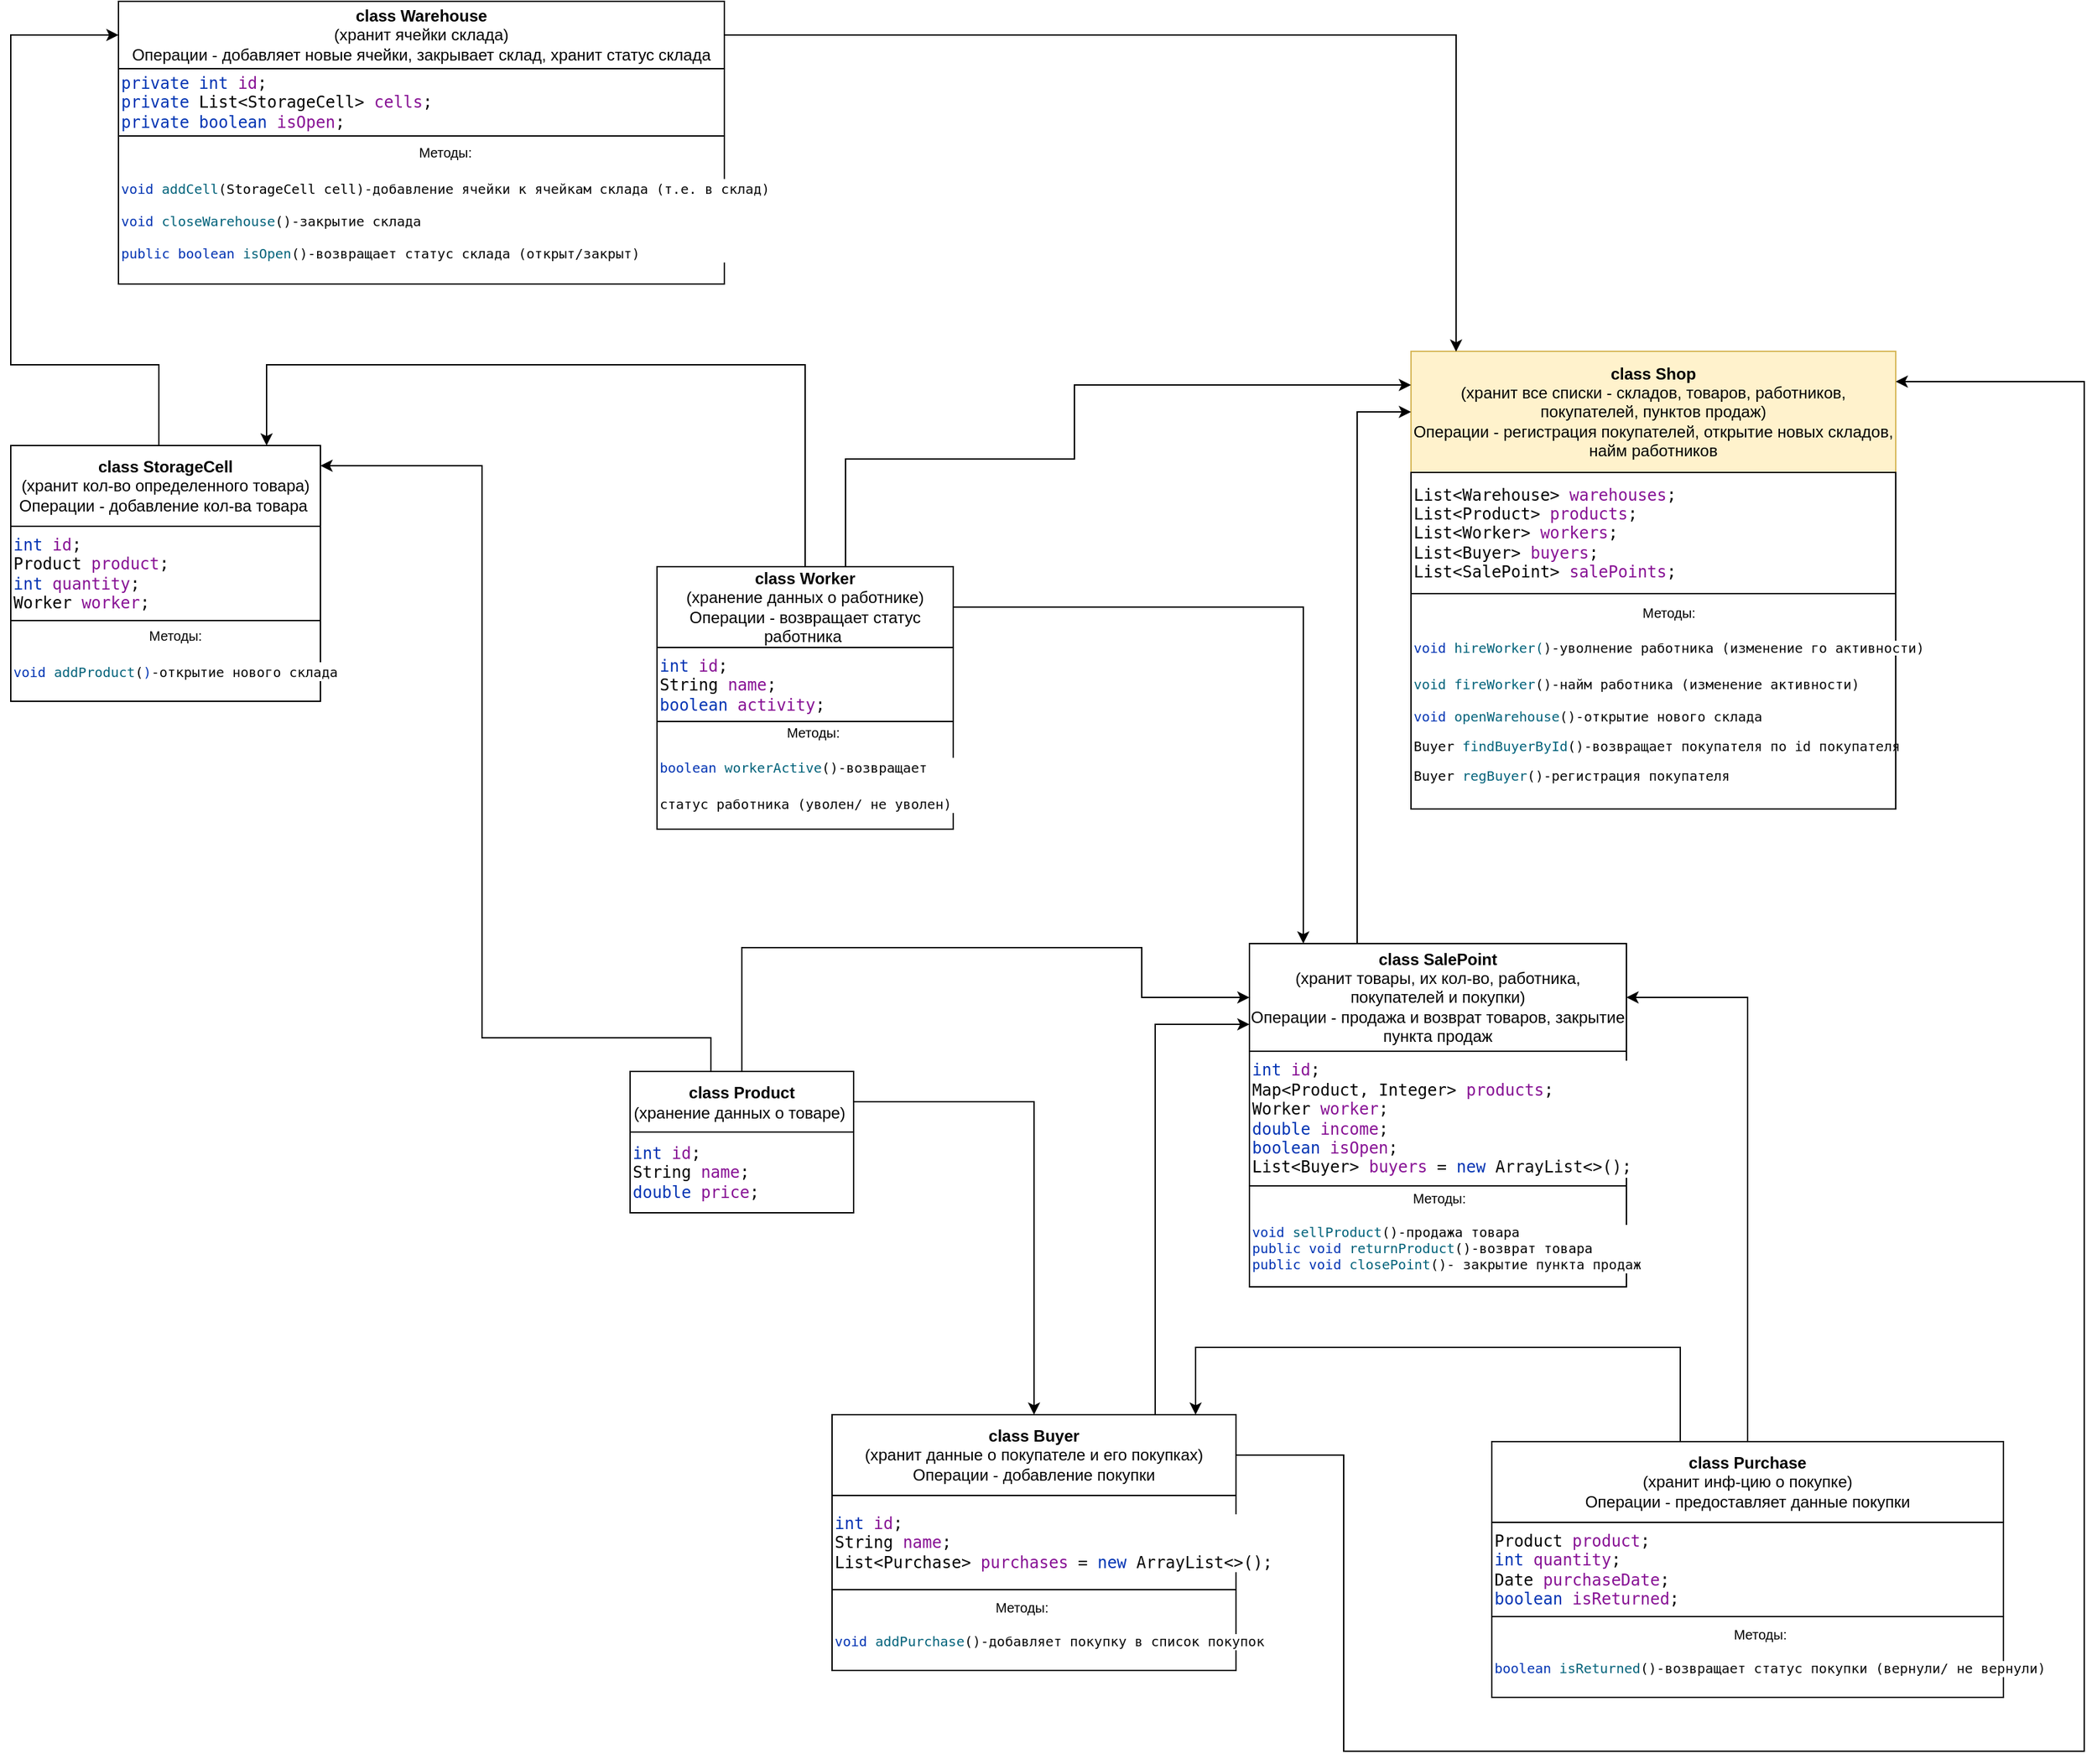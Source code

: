<mxfile version="27.0.2">
  <diagram name="Страница — 1" id="-i15t3Q8PS0gsLEr01g7">
    <mxGraphModel dx="2977" dy="1789" grid="1" gridSize="10" guides="1" tooltips="1" connect="1" arrows="1" fold="1" page="1" pageScale="1" pageWidth="827" pageHeight="1169" math="0" shadow="0">
      <root>
        <mxCell id="0" />
        <mxCell id="1" parent="0" />
        <mxCell id="bdCGcQ_N1s8SZvGKcMqw-1" value="&lt;b&gt;class Shop&lt;/b&gt;&lt;div&gt;(хранит все списки - складов, товаров, работников, покупателей, пунктов продаж)&lt;/div&gt;&lt;div&gt;Операции - регистрация покупателей, открытие новых складов, найм работников&lt;/div&gt;" style="rounded=0;whiteSpace=wrap;html=1;fillColor=#fff2cc;strokeColor=#d6b656;" parent="1" vertex="1">
          <mxGeometry x="1120" y="280" width="360" height="90" as="geometry" />
        </mxCell>
        <mxCell id="bdCGcQ_N1s8SZvGKcMqw-2" value="&lt;div&gt;&lt;pre style=&quot;font-family: &amp;quot;JetBrains Mono&amp;quot;, monospace;&quot;&gt;&lt;span&gt;&lt;font style=&quot;color: rgb(8, 8, 8);&quot;&gt;&lt;span style=&quot;color: rgb(0, 0, 0);&quot;&gt;List&lt;/span&gt;&amp;lt;&lt;span style=&quot;color: rgb(0, 0, 0);&quot;&gt;Warehouse&lt;/span&gt;&amp;gt; &lt;span style=&quot;color: rgb(135, 16, 148);&quot;&gt;warehouses&lt;/span&gt;;&lt;br&gt;&lt;span style=&quot;color: rgb(0, 0, 0);&quot;&gt;List&lt;/span&gt;&amp;lt;&lt;span style=&quot;color: rgb(0, 0, 0);&quot;&gt;Product&lt;/span&gt;&amp;gt; &lt;span style=&quot;color: rgb(135, 16, 148);&quot;&gt;products&lt;/span&gt;;&lt;br&gt;&lt;span style=&quot;color: rgb(0, 0, 0);&quot;&gt;List&lt;/span&gt;&amp;lt;&lt;span style=&quot;color: rgb(0, 0, 0);&quot;&gt;Worker&lt;/span&gt;&amp;gt; &lt;span style=&quot;color: rgb(135, 16, 148);&quot;&gt;workers&lt;/span&gt;;&lt;br&gt;&lt;span style=&quot;color: rgb(0, 0, 0);&quot;&gt;List&lt;/span&gt;&amp;lt;&lt;span style=&quot;color: rgb(0, 0, 0);&quot;&gt;Buyer&lt;/span&gt;&amp;gt; &lt;span style=&quot;color: rgb(135, 16, 148);&quot;&gt;buyers&lt;/span&gt;;&lt;br&gt;&lt;span style=&quot;color: rgb(0, 0, 0);&quot;&gt;List&lt;/span&gt;&amp;lt;&lt;span style=&quot;color: rgb(0, 0, 0);&quot;&gt;SalePoint&lt;/span&gt;&amp;gt; &lt;span style=&quot;color: rgb(135, 16, 148);&quot;&gt;salePoints&lt;/span&gt;;&lt;/font&gt;&lt;/span&gt;&lt;/pre&gt;&lt;/div&gt;" style="rounded=0;whiteSpace=wrap;html=1;align=left;" parent="1" vertex="1">
          <mxGeometry x="1120" y="370" width="360" height="90" as="geometry" />
        </mxCell>
        <mxCell id="bdCGcQ_N1s8SZvGKcMqw-3" value="&lt;div style=&quot;text-align: center;&quot;&gt;&lt;span style=&quot;color: light-dark(rgb(0, 0, 0), rgb(255, 255, 255)); background-color: light-dark(#ffffff, var(--ge-dark-color, #121212));&quot;&gt;&lt;font style=&quot;font-size: 10px;&quot;&gt;Методы:&lt;/font&gt;&lt;/span&gt;&lt;/div&gt;&lt;div&gt;&lt;div style=&quot;color: rgb(8, 8, 8);&quot;&gt;&lt;pre style=&quot;font-family: &amp;quot;JetBrains Mono&amp;quot;, monospace;&quot;&gt;&lt;font style=&quot;font-size: 10px; background-color: light-dark(#ffffff, var(--ge-dark-color, #121212));&quot;&gt;&lt;span style=&quot;color:#0033b3;&quot;&gt;void &lt;/span&gt;&lt;span style=&quot;color:#00627a;&quot;&gt;hireWorker(&lt;/span&gt;)-уволнение работника (изменение го активности)&lt;/font&gt;&lt;/pre&gt;&lt;pre style=&quot;font-family: &amp;quot;JetBrains Mono&amp;quot;, monospace;&quot;&gt;&lt;pre style=&quot;font-family: &amp;quot;JetBrains Mono&amp;quot;, monospace;&quot;&gt;&lt;font style=&quot;font-size: 10px; background-color: light-dark(#ffffff, var(--ge-dark-color, #121212));&quot;&gt;&lt;span style=&quot;color:#00627a;&quot;&gt;void fireWorker&lt;/span&gt;()-найм работника (изменение активности)&lt;/font&gt;&lt;/pre&gt;&lt;pre style=&quot;font-family: &amp;quot;JetBrains Mono&amp;quot;, monospace;&quot;&gt;&lt;font style=&quot;font-size: 10px; background-color: light-dark(#ffffff, var(--ge-dark-color, #121212));&quot;&gt;&lt;pre style=&quot;font-family: &amp;quot;JetBrains Mono&amp;quot;, monospace;&quot;&gt;&lt;span style=&quot;color:#0033b3;&quot;&gt;void &lt;/span&gt;&lt;span style=&quot;color:#00627a;&quot;&gt;openWarehouse&lt;/span&gt;()-открытие нового склада&lt;/pre&gt;&lt;pre style=&quot;font-family: &amp;quot;JetBrains Mono&amp;quot;, monospace;&quot;&gt;&lt;pre style=&quot;font-family: &amp;quot;JetBrains Mono&amp;quot;, monospace;&quot;&gt;&lt;span style=&quot;color:#000000;&quot;&gt;Buyer &lt;/span&gt;&lt;span style=&quot;color:#00627a;&quot;&gt;findBuyerById&lt;/span&gt;()-возвращает покупателя по id покупателя&lt;/pre&gt;&lt;pre style=&quot;font-family: &amp;quot;JetBrains Mono&amp;quot;, monospace;&quot;&gt;&lt;pre style=&quot;font-family: &amp;quot;JetBrains Mono&amp;quot;, monospace;&quot;&gt;&lt;span style=&quot;color: rgb(0, 0, 0);&quot;&gt;Buyer &lt;/span&gt;&lt;span style=&quot;color: rgb(0, 98, 122);&quot;&gt;regBuyer&lt;/span&gt;()-регистрация покупателя&lt;/pre&gt;&lt;/pre&gt;&lt;/pre&gt;&lt;/font&gt;&lt;/pre&gt;&lt;/pre&gt;&lt;/div&gt;&lt;/div&gt;" style="rounded=0;whiteSpace=wrap;html=1;align=left;" parent="1" vertex="1">
          <mxGeometry x="1120" y="460" width="360" height="160" as="geometry" />
        </mxCell>
        <mxCell id="bdCGcQ_N1s8SZvGKcMqw-4" value="&lt;b&gt;class Warehouse&lt;/b&gt;&lt;div&gt;(хранит ячейки склада)&lt;/div&gt;&lt;div&gt;Операции - добавляет новые ячейки, закрывает склад, хранит статус склада&lt;/div&gt;" style="rounded=0;whiteSpace=wrap;html=1;" parent="1" vertex="1">
          <mxGeometry x="160" y="20" width="450" height="50" as="geometry" />
        </mxCell>
        <mxCell id="bdCGcQ_N1s8SZvGKcMqw-5" value="&lt;pre style=&quot;font-family: &amp;quot;JetBrains Mono&amp;quot;, monospace;&quot;&gt;&lt;div style=&quot;background-color:#ffffff;color:#080808&quot;&gt;&lt;pre style=&quot;font-family:&#39;JetBrains Mono&#39;,monospace;font-size:9,8pt;&quot;&gt;&lt;span style=&quot;color:#0033b3;&quot;&gt;private int &lt;/span&gt;&lt;span style=&quot;color:#871094;&quot;&gt;id&lt;/span&gt;;&lt;br&gt;&lt;span style=&quot;color:#0033b3;&quot;&gt;private &lt;/span&gt;&lt;span style=&quot;color:#000000;&quot;&gt;List&lt;/span&gt;&amp;lt;&lt;span style=&quot;color:#000000;&quot;&gt;StorageCell&lt;/span&gt;&amp;gt; &lt;span style=&quot;color:#871094;&quot;&gt;cells&lt;/span&gt;;&lt;br&gt;&lt;span style=&quot;color:#0033b3;&quot;&gt;private boolean &lt;/span&gt;&lt;span style=&quot;color:#871094;&quot;&gt;isOpen&lt;/span&gt;;&lt;/pre&gt;&lt;/div&gt;&lt;/pre&gt;" style="rounded=0;whiteSpace=wrap;html=1;align=left;" parent="1" vertex="1">
          <mxGeometry x="160" y="70" width="450" height="50" as="geometry" />
        </mxCell>
        <mxCell id="bdCGcQ_N1s8SZvGKcMqw-6" value="&lt;div style=&quot;text-align: center;&quot;&gt;&lt;span style=&quot;background-color: transparent; color: light-dark(rgb(0, 0, 0), rgb(255, 255, 255));&quot;&gt;&lt;font style=&quot;font-size: 10px;&quot;&gt;Методы:&lt;/font&gt;&lt;/span&gt;&lt;/div&gt;&lt;div&gt;&lt;div style=&quot;background-color:#ffffff;color:#080808&quot;&gt;&lt;pre style=&quot;font-family:&#39;JetBrains Mono&#39;,monospace;font-size:9,8pt;&quot;&gt;&lt;pre style=&quot;font-family:&#39;JetBrains Mono&#39;,monospace;font-size:9,8pt;&quot;&gt;&lt;font style=&quot;font-size: 10px;&quot;&gt;&lt;font style=&quot;&quot;&gt;&lt;span style=&quot;color:#0033b3;&quot;&gt;void &lt;/span&gt;&lt;span style=&quot;color:#00627a;&quot;&gt;addCell&lt;/span&gt;(&lt;span style=&quot;color:#000000;&quot;&gt;StorageCell cell&lt;/span&gt;)-добавление ячейки &lt;/font&gt;к ячейкам склада (т.е. в склад)&lt;/font&gt;&lt;/pre&gt;&lt;pre style=&quot;font-family:&#39;JetBrains Mono&#39;,monospace;font-size:9,8pt;&quot;&gt;&lt;font style=&quot;font-size: 10px;&quot;&gt;&lt;div&gt;&lt;pre style=&quot;font-family:&#39;JetBrains Mono&#39;,monospace;font-size:9,8pt;&quot;&gt;&lt;span style=&quot;color:#0033b3;&quot;&gt;void &lt;/span&gt;&lt;span style=&quot;color:#00627a;&quot;&gt;closeWarehouse&lt;/span&gt;()-закрытие склада&lt;br&gt;&lt;br&gt;&lt;span style=&quot;color:#0033b3;&quot;&gt;public boolean &lt;/span&gt;&lt;span style=&quot;color:#00627a;&quot;&gt;isOpen&lt;/span&gt;()-возвращает статус склада (открыт/закрыт)&lt;/pre&gt;&lt;/div&gt;&lt;/font&gt;&lt;/pre&gt;&lt;/pre&gt;&lt;/div&gt;&lt;/div&gt;" style="rounded=0;whiteSpace=wrap;html=1;align=left;" parent="1" vertex="1">
          <mxGeometry x="160" y="120" width="450" height="110" as="geometry" />
        </mxCell>
        <mxCell id="bdCGcQ_N1s8SZvGKcMqw-7" style="edgeStyle=orthogonalEdgeStyle;rounded=0;orthogonalLoop=1;jettySize=auto;html=1;entryX=0.093;entryY=0.003;entryDx=0;entryDy=0;entryPerimeter=0;" parent="1" source="bdCGcQ_N1s8SZvGKcMqw-4" target="bdCGcQ_N1s8SZvGKcMqw-1" edge="1">
          <mxGeometry relative="1" as="geometry" />
        </mxCell>
        <mxCell id="qSePwaMuYVDX3gsaCFXp-9" style="edgeStyle=orthogonalEdgeStyle;rounded=0;orthogonalLoop=1;jettySize=auto;html=1;" edge="1" parent="1" source="qSePwaMuYVDX3gsaCFXp-4" target="bdCGcQ_N1s8SZvGKcMqw-4">
          <mxGeometry relative="1" as="geometry">
            <mxPoint x="200" y="330" as="sourcePoint" />
            <Array as="points">
              <mxPoint x="190" y="290" />
              <mxPoint x="80" y="290" />
              <mxPoint x="80" y="45" />
            </Array>
          </mxGeometry>
        </mxCell>
        <mxCell id="qSePwaMuYVDX3gsaCFXp-4" value="&lt;b&gt;class StorageCell&lt;/b&gt;&lt;div&gt;(хранит кол-во определенного товара)&lt;/div&gt;&lt;div&gt;Операции - добавление кол-ва товара&amp;nbsp;&lt;/div&gt;" style="rounded=0;whiteSpace=wrap;html=1;" vertex="1" parent="1">
          <mxGeometry x="80" y="350" width="230" height="60" as="geometry" />
        </mxCell>
        <mxCell id="qSePwaMuYVDX3gsaCFXp-5" value="&lt;pre style=&quot;font-family: &amp;quot;JetBrains Mono&amp;quot;, monospace;&quot;&gt;&lt;div style=&quot;background-color:#ffffff;color:#080808&quot;&gt;&lt;pre style=&quot;font-family:&#39;JetBrains Mono&#39;,monospace;font-size:9,8pt;&quot;&gt;&lt;span style=&quot;color:#0033b3;&quot;&gt;int &lt;/span&gt;&lt;span style=&quot;color:#871094;&quot;&gt;id&lt;/span&gt;;&lt;br&gt;&lt;span style=&quot;color:#000000;&quot;&gt;Product &lt;/span&gt;&lt;span style=&quot;color:#871094;&quot;&gt;product&lt;/span&gt;;&lt;br&gt;&lt;span style=&quot;color:#0033b3;&quot;&gt;int &lt;/span&gt;&lt;span style=&quot;color:#871094;&quot;&gt;quantity&lt;/span&gt;;&lt;br&gt;&lt;span style=&quot;color:#000000;&quot;&gt;Worker &lt;/span&gt;&lt;span style=&quot;color:#871094;&quot;&gt;worker&lt;/span&gt;;&lt;/pre&gt;&lt;/div&gt;&lt;/pre&gt;" style="rounded=0;whiteSpace=wrap;html=1;align=left;" vertex="1" parent="1">
          <mxGeometry x="80" y="410" width="230" height="70" as="geometry" />
        </mxCell>
        <mxCell id="qSePwaMuYVDX3gsaCFXp-7" value="&lt;div style=&quot;text-align: center;&quot;&gt;&lt;span style=&quot;background-color: transparent; color: light-dark(rgb(0, 0, 0), rgb(255, 255, 255));&quot;&gt;&lt;font style=&quot;font-size: 10px;&quot;&gt;Методы:&lt;/font&gt;&lt;/span&gt;&lt;/div&gt;&lt;div&gt;&lt;div style=&quot;background-color: rgb(255, 255, 255); color: rgb(8, 8, 8);&quot;&gt;&lt;pre style=&quot;text-align: center; font-family: &amp;quot;JetBrains Mono&amp;quot;, monospace;&quot;&gt;&lt;font style=&quot;font-size: 10px;&quot;&gt;&lt;span style=&quot;color: rgb(0, 51, 179);&quot;&gt;void &lt;/span&gt;&lt;span style=&quot;color: rgb(0, 98, 122);&quot;&gt;addProduct&lt;/span&gt;&lt;font color=&quot;#080808&quot;&gt;(&lt;/font&gt;&lt;font color=&quot;#0033b3&quot;&gt;)&lt;/font&gt;&lt;/font&gt;&lt;font style=&quot;font-size: 10px;&quot;&gt;-открытие нового склада&lt;/font&gt;&lt;font color=&quot;#080808&quot;&gt;&lt;br&gt;&lt;/font&gt;&lt;/pre&gt;&lt;/div&gt;&lt;/div&gt;" style="rounded=0;whiteSpace=wrap;html=1;align=left;" vertex="1" parent="1">
          <mxGeometry x="80" y="480" width="230" height="60" as="geometry" />
        </mxCell>
        <mxCell id="qSePwaMuYVDX3gsaCFXp-13" style="edgeStyle=orthogonalEdgeStyle;rounded=0;orthogonalLoop=1;jettySize=auto;html=1;exitX=0.5;exitY=0;exitDx=0;exitDy=0;" edge="1" parent="1" source="qSePwaMuYVDX3gsaCFXp-10" target="qSePwaMuYVDX3gsaCFXp-4">
          <mxGeometry relative="1" as="geometry">
            <mxPoint x="270" y="350" as="targetPoint" />
            <Array as="points">
              <mxPoint x="670" y="290" />
              <mxPoint x="270" y="290" />
            </Array>
          </mxGeometry>
        </mxCell>
        <mxCell id="qSePwaMuYVDX3gsaCFXp-17" style="edgeStyle=orthogonalEdgeStyle;rounded=0;orthogonalLoop=1;jettySize=auto;html=1;" edge="1" parent="1" source="qSePwaMuYVDX3gsaCFXp-10">
          <mxGeometry relative="1" as="geometry">
            <mxPoint x="1120" y="305" as="targetPoint" />
            <Array as="points">
              <mxPoint x="700" y="360" />
              <mxPoint x="870" y="360" />
              <mxPoint x="870" y="305" />
            </Array>
          </mxGeometry>
        </mxCell>
        <mxCell id="qSePwaMuYVDX3gsaCFXp-28" style="edgeStyle=orthogonalEdgeStyle;rounded=0;orthogonalLoop=1;jettySize=auto;html=1;" edge="1" parent="1" source="qSePwaMuYVDX3gsaCFXp-10" target="qSePwaMuYVDX3gsaCFXp-21">
          <mxGeometry relative="1" as="geometry">
            <Array as="points">
              <mxPoint x="1040" y="470" />
            </Array>
          </mxGeometry>
        </mxCell>
        <mxCell id="qSePwaMuYVDX3gsaCFXp-10" value="&lt;b&gt;class Worker&lt;/b&gt;&lt;div&gt;(хранение данных о работнике)&lt;/div&gt;&lt;div&gt;Операции - возвращает статус работника&amp;nbsp;&lt;/div&gt;" style="rounded=0;whiteSpace=wrap;html=1;" vertex="1" parent="1">
          <mxGeometry x="560" y="440" width="220" height="60" as="geometry" />
        </mxCell>
        <mxCell id="qSePwaMuYVDX3gsaCFXp-11" value="&lt;pre style=&quot;font-family: &amp;quot;JetBrains Mono&amp;quot;, monospace;&quot;&gt;&lt;div style=&quot;background-color:#ffffff;color:#080808&quot;&gt;&lt;pre style=&quot;font-family:&#39;JetBrains Mono&#39;,monospace;font-size:9,8pt;&quot;&gt;&lt;div&gt;&lt;pre style=&quot;font-family:&#39;JetBrains Mono&#39;,monospace;font-size:9,8pt;&quot;&gt;&lt;span style=&quot;color:#0033b3;&quot;&gt;int &lt;/span&gt;&lt;span style=&quot;color:#871094;&quot;&gt;id&lt;/span&gt;;&lt;br&gt;&lt;span style=&quot;color:#000000;&quot;&gt;String &lt;/span&gt;&lt;span style=&quot;color:#871094;&quot;&gt;name&lt;/span&gt;;&lt;br&gt;&lt;span style=&quot;color:#0033b3;&quot;&gt;boolean &lt;/span&gt;&lt;span style=&quot;color:#871094;&quot;&gt;activity&lt;/span&gt;;&lt;/pre&gt;&lt;/div&gt;&lt;/pre&gt;&lt;/div&gt;&lt;/pre&gt;" style="rounded=0;whiteSpace=wrap;html=1;align=left;" vertex="1" parent="1">
          <mxGeometry x="560" y="500" width="220" height="55" as="geometry" />
        </mxCell>
        <mxCell id="qSePwaMuYVDX3gsaCFXp-12" value="&lt;font style=&quot;font-size: 10px;&quot;&gt;&amp;nbsp; &amp;nbsp; &amp;nbsp; &amp;nbsp; &amp;nbsp; &amp;nbsp; &amp;nbsp; &amp;nbsp; &amp;nbsp; &amp;nbsp; &amp;nbsp; &amp;nbsp; &amp;nbsp; &amp;nbsp; &amp;nbsp; &amp;nbsp; &amp;nbsp; Методы:&lt;/font&gt;&lt;div&gt;&lt;div style=&quot;background-color:#ffffff;color:#080808&quot;&gt;&lt;pre style=&quot;font-family: &amp;quot;JetBrains Mono&amp;quot;, monospace;&quot;&gt;&lt;font style=&quot;font-size: 10px;&quot;&gt;&lt;span style=&quot;color:#0033b3;&quot;&gt;boolean &lt;/span&gt;&lt;span style=&quot;color:#00627a;&quot;&gt;workerActive&lt;/span&gt;()-возвращает&lt;/font&gt;&lt;/pre&gt;&lt;pre style=&quot;font-family: &amp;quot;JetBrains Mono&amp;quot;, monospace;&quot;&gt;&lt;font style=&quot;font-size: 10px;&quot;&gt;статус работника (уволен/ не уволен) &lt;/font&gt;&lt;/pre&gt;&lt;/div&gt;&lt;/div&gt;" style="rounded=0;whiteSpace=wrap;html=1;align=left;" vertex="1" parent="1">
          <mxGeometry x="560" y="555" width="220" height="80" as="geometry" />
        </mxCell>
        <mxCell id="qSePwaMuYVDX3gsaCFXp-19" style="edgeStyle=orthogonalEdgeStyle;rounded=0;orthogonalLoop=1;jettySize=auto;html=1;entryX=1;entryY=0.25;entryDx=0;entryDy=0;" edge="1" parent="1" source="qSePwaMuYVDX3gsaCFXp-14" target="qSePwaMuYVDX3gsaCFXp-4">
          <mxGeometry relative="1" as="geometry">
            <Array as="points">
              <mxPoint x="600" y="790" />
              <mxPoint x="430" y="790" />
              <mxPoint x="430" y="365" />
            </Array>
          </mxGeometry>
        </mxCell>
        <mxCell id="qSePwaMuYVDX3gsaCFXp-25" style="edgeStyle=orthogonalEdgeStyle;rounded=0;orthogonalLoop=1;jettySize=auto;html=1;entryX=0;entryY=0.5;entryDx=0;entryDy=0;" edge="1" parent="1" source="qSePwaMuYVDX3gsaCFXp-15" target="qSePwaMuYVDX3gsaCFXp-21">
          <mxGeometry relative="1" as="geometry">
            <Array as="points">
              <mxPoint x="920" y="723" />
              <mxPoint x="920" y="760" />
            </Array>
          </mxGeometry>
        </mxCell>
        <mxCell id="qSePwaMuYVDX3gsaCFXp-32" style="edgeStyle=orthogonalEdgeStyle;rounded=0;orthogonalLoop=1;jettySize=auto;html=1;" edge="1" parent="1" source="qSePwaMuYVDX3gsaCFXp-14" target="qSePwaMuYVDX3gsaCFXp-29">
          <mxGeometry relative="1" as="geometry">
            <mxPoint x="780" y="1060" as="targetPoint" />
            <Array as="points">
              <mxPoint x="840" y="838" />
            </Array>
          </mxGeometry>
        </mxCell>
        <mxCell id="qSePwaMuYVDX3gsaCFXp-14" value="&lt;b&gt;class Product&lt;/b&gt;&lt;div&gt;(хранение данных о товаре)&lt;span style=&quot;background-color: transparent; color: light-dark(rgb(0, 0, 0), rgb(255, 255, 255));&quot;&gt;&amp;nbsp;&lt;/span&gt;&lt;/div&gt;" style="rounded=0;whiteSpace=wrap;html=1;" vertex="1" parent="1">
          <mxGeometry x="540" y="815" width="166" height="45" as="geometry" />
        </mxCell>
        <mxCell id="qSePwaMuYVDX3gsaCFXp-24" style="edgeStyle=orthogonalEdgeStyle;rounded=0;orthogonalLoop=1;jettySize=auto;html=1;" edge="1" parent="1" source="qSePwaMuYVDX3gsaCFXp-21" target="bdCGcQ_N1s8SZvGKcMqw-1">
          <mxGeometry relative="1" as="geometry">
            <Array as="points">
              <mxPoint x="1080" y="325" />
            </Array>
          </mxGeometry>
        </mxCell>
        <mxCell id="qSePwaMuYVDX3gsaCFXp-21" value="&lt;b&gt;class SalePoint&lt;/b&gt;&lt;div&gt;(х&lt;span style=&quot;white-space-collapse: preserve; background-color: transparent; color: light-dark(rgb(0, 0, 0), rgb(255, 255, 255));&quot;&gt;ранит товары, их кол-во, работника, покупателей и покупки)&lt;/span&gt;&lt;br&gt;&lt;/div&gt;&lt;div&gt;Операции - продажа и возврат товаров, закрытие пункта продаж&lt;/div&gt;" style="rounded=0;whiteSpace=wrap;html=1;" vertex="1" parent="1">
          <mxGeometry x="1000" y="720" width="280" height="80" as="geometry" />
        </mxCell>
        <mxCell id="qSePwaMuYVDX3gsaCFXp-22" value="&lt;div style=&quot;background-color:#ffffff;color:#080808&quot;&gt;&lt;pre style=&quot;font-family:&#39;JetBrains Mono&#39;,monospace;font-size:9,8pt;&quot;&gt;&lt;span style=&quot;color:#0033b3;&quot;&gt;int &lt;/span&gt;&lt;span style=&quot;color:#871094;&quot;&gt;id&lt;/span&gt;;&lt;br&gt;&lt;span style=&quot;color:#000000;&quot;&gt;Map&lt;/span&gt;&amp;lt;&lt;span style=&quot;color:#000000;&quot;&gt;Product&lt;/span&gt;, &lt;span style=&quot;color:#000000;&quot;&gt;Integer&lt;/span&gt;&amp;gt; &lt;span style=&quot;color:#871094;&quot;&gt;products&lt;/span&gt;;&lt;span style=&quot;color:#8c8c8c;font-style:italic;&quot;&gt;&lt;br&gt;&lt;/span&gt;&lt;span style=&quot;color:#000000;&quot;&gt;Worker &lt;/span&gt;&lt;span style=&quot;color:#871094;&quot;&gt;worker&lt;/span&gt;;&lt;br&gt;&lt;span style=&quot;color:#0033b3;&quot;&gt;double &lt;/span&gt;&lt;span style=&quot;color:#871094;&quot;&gt;income&lt;/span&gt;;&lt;br&gt;&lt;span style=&quot;color:#0033b3;&quot;&gt;boolean &lt;/span&gt;&lt;span style=&quot;color:#871094;&quot;&gt;isOpen&lt;/span&gt;;&lt;br&gt;&lt;span style=&quot;color:#000000;&quot;&gt;List&lt;/span&gt;&amp;lt;&lt;span style=&quot;color:#000000;&quot;&gt;Buyer&lt;/span&gt;&amp;gt; &lt;span style=&quot;color:#871094;&quot;&gt;buyers &lt;/span&gt;= &lt;span style=&quot;color:#0033b3;&quot;&gt;new &lt;/span&gt;ArrayList&amp;lt;&amp;gt;();&lt;/pre&gt;&lt;/div&gt;" style="rounded=0;whiteSpace=wrap;html=1;align=left;" vertex="1" parent="1">
          <mxGeometry x="1000" y="800" width="280" height="100" as="geometry" />
        </mxCell>
        <mxCell id="qSePwaMuYVDX3gsaCFXp-23" value="&lt;font style=&quot;font-size: 10px;&quot;&gt;&amp;nbsp; &amp;nbsp; &amp;nbsp; &amp;nbsp; &amp;nbsp; &amp;nbsp; &amp;nbsp; &amp;nbsp; &amp;nbsp; &amp;nbsp; &amp;nbsp; &amp;nbsp; &amp;nbsp; &amp;nbsp; &amp;nbsp; &amp;nbsp; &amp;nbsp; &amp;nbsp; &amp;nbsp; &amp;nbsp; &amp;nbsp; &amp;nbsp;Методы:&lt;/font&gt;&lt;div&gt;&lt;div style=&quot;background-color:#ffffff;color:#080808&quot;&gt;&lt;pre style=&quot;font-family: &amp;quot;JetBrains Mono&amp;quot;, monospace;&quot;&gt;&lt;span style=&quot;font-size: 10px; white-space: normal;&quot;&gt;&lt;/span&gt;&lt;/pre&gt;&lt;/div&gt;&lt;/div&gt;&lt;div&gt;&lt;font style=&quot;font-size: 10px;&quot;&gt;&lt;div style=&quot;background-color: rgb(255, 255, 255);&quot;&gt;&lt;pre style=&quot;font-family: &amp;quot;JetBrains Mono&amp;quot;, monospace;&quot;&gt;&lt;span style=&quot;color: rgb(0, 51, 179);&quot;&gt;void &lt;/span&gt;&lt;span style=&quot;color: rgb(0, 98, 122);&quot;&gt;sellProduct&lt;/span&gt;&lt;font color=&quot;#080808&quot;&gt;(&lt;/font&gt;)-продажа товара&lt;span style=&quot;color: rgb(140, 140, 140); font-style: italic;&quot;&gt;&lt;br&gt;&lt;/span&gt;&lt;span style=&quot;color: rgb(0, 51, 179);&quot;&gt;public void &lt;/span&gt;&lt;span style=&quot;color: rgb(0, 98, 122);&quot;&gt;returnProduct&lt;/span&gt;&lt;font color=&quot;#080808&quot;&gt;(&lt;/font&gt;&lt;span style=&quot;color: rgb(0, 0, 0);&quot;&gt;)-возврат товара&lt;/span&gt;&lt;font color=&quot;#080808&quot;&gt;&lt;br&gt;&lt;/font&gt;&lt;span style=&quot;color: rgb(0, 51, 179);&quot;&gt;public void &lt;/span&gt;&lt;span style=&quot;color: rgb(0, 98, 122);&quot;&gt;closePoint&lt;/span&gt;&lt;font color=&quot;#080808&quot;&gt;()- закрытие пункта продаж&lt;/font&gt;&lt;/pre&gt;&lt;/div&gt;&lt;/font&gt;&lt;/div&gt;" style="rounded=0;whiteSpace=wrap;html=1;align=left;" vertex="1" parent="1">
          <mxGeometry x="1000" y="900" width="280" height="75" as="geometry" />
        </mxCell>
        <mxCell id="qSePwaMuYVDX3gsaCFXp-15" value="&lt;pre style=&quot;font-family: &amp;quot;JetBrains Mono&amp;quot;, monospace;&quot;&gt;&lt;div style=&quot;background-color:#ffffff;color:#080808&quot;&gt;&lt;pre style=&quot;font-family:&#39;JetBrains Mono&#39;,monospace;font-size:9,8pt;&quot;&gt;&lt;pre style=&quot;font-family:&#39;JetBrains Mono&#39;,monospace;font-size:9,8pt;&quot;&gt;&lt;div&gt;&lt;pre style=&quot;font-family:&#39;JetBrains Mono&#39;,monospace;font-size:9,8pt;&quot;&gt;&lt;span style=&quot;color:#0033b3;&quot;&gt;int &lt;/span&gt;&lt;span style=&quot;color:#871094;&quot;&gt;id&lt;/span&gt;;&lt;br&gt;&lt;span style=&quot;color:#000000;&quot;&gt;String &lt;/span&gt;&lt;span style=&quot;color:#871094;&quot;&gt;name&lt;/span&gt;;&lt;br&gt;&lt;span style=&quot;color:#0033b3;&quot;&gt;double &lt;/span&gt;&lt;span style=&quot;color:#871094;&quot;&gt;price&lt;/span&gt;;&lt;/pre&gt;&lt;/div&gt;&lt;/pre&gt;&lt;/pre&gt;&lt;/div&gt;&lt;/pre&gt;" style="rounded=0;whiteSpace=wrap;html=1;align=left;" vertex="1" parent="1">
          <mxGeometry x="540" y="860" width="166" height="60" as="geometry" />
        </mxCell>
        <mxCell id="qSePwaMuYVDX3gsaCFXp-33" style="edgeStyle=orthogonalEdgeStyle;rounded=0;orthogonalLoop=1;jettySize=auto;html=1;entryX=0;entryY=0.75;entryDx=0;entryDy=0;" edge="1" parent="1" source="qSePwaMuYVDX3gsaCFXp-29" target="qSePwaMuYVDX3gsaCFXp-21">
          <mxGeometry relative="1" as="geometry">
            <Array as="points">
              <mxPoint x="930" y="780" />
            </Array>
          </mxGeometry>
        </mxCell>
        <mxCell id="qSePwaMuYVDX3gsaCFXp-39" style="edgeStyle=orthogonalEdgeStyle;rounded=0;orthogonalLoop=1;jettySize=auto;html=1;entryX=1;entryY=0.25;entryDx=0;entryDy=0;" edge="1" parent="1" source="qSePwaMuYVDX3gsaCFXp-29" target="bdCGcQ_N1s8SZvGKcMqw-1">
          <mxGeometry relative="1" as="geometry">
            <Array as="points">
              <mxPoint x="1070" y="1100" />
              <mxPoint x="1070" y="1320" />
              <mxPoint x="1620" y="1320" />
              <mxPoint x="1620" y="303" />
            </Array>
          </mxGeometry>
        </mxCell>
        <mxCell id="qSePwaMuYVDX3gsaCFXp-29" value="&lt;b&gt;class Buyer&lt;/b&gt;&lt;div&gt;(х&lt;span style=&quot;white-space-collapse: preserve; background-color: transparent; color: light-dark(rgb(0, 0, 0), rgb(255, 255, 255));&quot;&gt;ранит данные о покупателе и его покупках)&lt;/span&gt;&lt;br&gt;&lt;/div&gt;&lt;div&gt;Операции - добавление покупки&lt;/div&gt;" style="rounded=0;whiteSpace=wrap;html=1;" vertex="1" parent="1">
          <mxGeometry x="690" y="1070" width="300" height="60" as="geometry" />
        </mxCell>
        <mxCell id="qSePwaMuYVDX3gsaCFXp-30" value="&lt;div style=&quot;background-color:#ffffff;color:#080808&quot;&gt;&lt;pre style=&quot;font-family:&#39;JetBrains Mono&#39;,monospace;font-size:9,8pt;&quot;&gt;&lt;div&gt;&lt;pre style=&quot;font-family:&#39;JetBrains Mono&#39;,monospace;font-size:9,8pt;&quot;&gt;&lt;span style=&quot;color:#0033b3;&quot;&gt;int &lt;/span&gt;&lt;span style=&quot;color:#871094;&quot;&gt;id&lt;/span&gt;;&lt;br&gt;&lt;span style=&quot;color:#000000;&quot;&gt;String &lt;/span&gt;&lt;span style=&quot;color:#871094;&quot;&gt;name&lt;/span&gt;;&lt;br&gt;&lt;span style=&quot;color:#000000;&quot;&gt;List&lt;/span&gt;&amp;lt;&lt;span style=&quot;color:#000000;&quot;&gt;Purchase&lt;/span&gt;&amp;gt; &lt;span style=&quot;color:#871094;&quot;&gt;purchases &lt;/span&gt;= &lt;span style=&quot;color:#0033b3;&quot;&gt;new &lt;/span&gt;ArrayList&amp;lt;&amp;gt;();&lt;/pre&gt;&lt;/div&gt;&lt;/pre&gt;&lt;/div&gt;" style="rounded=0;whiteSpace=wrap;html=1;align=left;" vertex="1" parent="1">
          <mxGeometry x="690" y="1130" width="300" height="70" as="geometry" />
        </mxCell>
        <mxCell id="qSePwaMuYVDX3gsaCFXp-31" value="&lt;font style=&quot;font-size: 10px;&quot;&gt;&amp;nbsp; &amp;nbsp; &amp;nbsp; &amp;nbsp; &amp;nbsp; &amp;nbsp; &amp;nbsp; &amp;nbsp; &amp;nbsp; &amp;nbsp; &amp;nbsp; &amp;nbsp; &amp;nbsp; &amp;nbsp; &amp;nbsp; &amp;nbsp; &amp;nbsp; &amp;nbsp; &amp;nbsp; &amp;nbsp; &amp;nbsp; &amp;nbsp;Методы:&lt;/font&gt;&lt;div&gt;&lt;div style=&quot;background-color:#ffffff;color:#080808&quot;&gt;&lt;pre style=&quot;font-family: &amp;quot;JetBrains Mono&amp;quot;, monospace;&quot;&gt;&lt;span style=&quot;font-size: 10px; white-space: normal;&quot;&gt;&lt;/span&gt;&lt;/pre&gt;&lt;/div&gt;&lt;/div&gt;&lt;div&gt;&lt;font style=&quot;font-size: 10px;&quot;&gt;&lt;div style=&quot;background-color: rgb(255, 255, 255);&quot;&gt;&lt;pre style=&quot;font-family: &amp;quot;JetBrains Mono&amp;quot;, monospace;&quot;&gt;&lt;div style=&quot;color: rgb(8, 8, 8);&quot;&gt;&lt;pre style=&quot;font-family:&#39;JetBrains Mono&#39;,monospace;font-size:9,8pt;&quot;&gt;&lt;span style=&quot;color:#0033b3;&quot;&gt;void &lt;/span&gt;&lt;span style=&quot;color:#00627a;&quot;&gt;addPurchase&lt;/span&gt;()-добавляет покупку в список покупок&lt;/pre&gt;&lt;/div&gt;&lt;/pre&gt;&lt;/div&gt;&lt;/font&gt;&lt;/div&gt;" style="rounded=0;whiteSpace=wrap;html=1;align=left;" vertex="1" parent="1">
          <mxGeometry x="690" y="1200" width="300" height="60" as="geometry" />
        </mxCell>
        <mxCell id="qSePwaMuYVDX3gsaCFXp-37" style="edgeStyle=orthogonalEdgeStyle;rounded=0;orthogonalLoop=1;jettySize=auto;html=1;entryX=1;entryY=0.5;entryDx=0;entryDy=0;" edge="1" parent="1" source="qSePwaMuYVDX3gsaCFXp-34" target="qSePwaMuYVDX3gsaCFXp-21">
          <mxGeometry relative="1" as="geometry" />
        </mxCell>
        <mxCell id="qSePwaMuYVDX3gsaCFXp-38" style="edgeStyle=orthogonalEdgeStyle;rounded=0;orthogonalLoop=1;jettySize=auto;html=1;" edge="1" parent="1" source="qSePwaMuYVDX3gsaCFXp-34" target="qSePwaMuYVDX3gsaCFXp-29">
          <mxGeometry relative="1" as="geometry">
            <mxPoint x="960" y="1073" as="targetPoint" />
            <Array as="points">
              <mxPoint x="1320" y="1020" />
              <mxPoint x="960" y="1020" />
            </Array>
          </mxGeometry>
        </mxCell>
        <mxCell id="qSePwaMuYVDX3gsaCFXp-34" value="&lt;b&gt;class Purchase&lt;/b&gt;&lt;div&gt;(х&lt;span style=&quot;white-space-collapse: preserve; background-color: transparent; color: light-dark(rgb(0, 0, 0), rgb(255, 255, 255));&quot;&gt;ранит инф-цию о покупке)&lt;/span&gt;&lt;br&gt;&lt;/div&gt;&lt;div&gt;Операции - предоставляет данные покупки&lt;/div&gt;" style="rounded=0;whiteSpace=wrap;html=1;" vertex="1" parent="1">
          <mxGeometry x="1180" y="1090" width="380" height="60" as="geometry" />
        </mxCell>
        <mxCell id="qSePwaMuYVDX3gsaCFXp-35" value="&lt;div style=&quot;background-color:#ffffff;color:#080808&quot;&gt;&lt;pre style=&quot;font-family:&#39;JetBrains Mono&#39;,monospace;font-size:9,8pt;&quot;&gt;&lt;pre style=&quot;font-family:&#39;JetBrains Mono&#39;,monospace;font-size:9,8pt;&quot;&gt;&lt;div&gt;&lt;pre style=&quot;font-family:&#39;JetBrains Mono&#39;,monospace;font-size:9,8pt;&quot;&gt;&lt;span style=&quot;color:#000000;&quot;&gt;Product &lt;/span&gt;&lt;span style=&quot;color:#871094;&quot;&gt;product&lt;/span&gt;;&lt;br&gt;&lt;span style=&quot;color:#0033b3;&quot;&gt;int &lt;/span&gt;&lt;span style=&quot;color:#871094;&quot;&gt;quantity&lt;/span&gt;;&lt;br&gt;&lt;span style=&quot;color:#000000;&quot;&gt;Date &lt;/span&gt;&lt;span style=&quot;color:#871094;&quot;&gt;purchaseDate&lt;/span&gt;;&lt;br&gt;&lt;span style=&quot;color:#0033b3;&quot;&gt;boolean &lt;/span&gt;&lt;span style=&quot;color:#871094;&quot;&gt;isReturned&lt;/span&gt;;&lt;/pre&gt;&lt;/div&gt;&lt;/pre&gt;&lt;/pre&gt;&lt;/div&gt;" style="rounded=0;whiteSpace=wrap;html=1;align=left;" vertex="1" parent="1">
          <mxGeometry x="1180" y="1150" width="380" height="70" as="geometry" />
        </mxCell>
        <mxCell id="qSePwaMuYVDX3gsaCFXp-36" value="&lt;font style=&quot;font-size: 10px;&quot;&gt;&amp;nbsp; &amp;nbsp; &amp;nbsp; &amp;nbsp; &amp;nbsp; &amp;nbsp; &amp;nbsp; &amp;nbsp; &amp;nbsp; &amp;nbsp; &amp;nbsp; &amp;nbsp; &amp;nbsp; &amp;nbsp; &amp;nbsp; &amp;nbsp; &amp;nbsp; &amp;nbsp; &amp;nbsp; &amp;nbsp; &amp;nbsp; &amp;nbsp; &amp;nbsp; &amp;nbsp; &amp;nbsp; &amp;nbsp; &amp;nbsp; &amp;nbsp; &amp;nbsp; &amp;nbsp; &amp;nbsp; &amp;nbsp; Методы:&lt;/font&gt;&lt;div&gt;&lt;div style=&quot;background-color:#ffffff;color:#080808&quot;&gt;&lt;pre style=&quot;font-family: &amp;quot;JetBrains Mono&amp;quot;, monospace;&quot;&gt;&lt;span style=&quot;font-size: 10px; white-space: normal;&quot;&gt;&lt;/span&gt;&lt;/pre&gt;&lt;/div&gt;&lt;/div&gt;&lt;div&gt;&lt;font style=&quot;font-size: 10px;&quot;&gt;&lt;div style=&quot;background-color: rgb(255, 255, 255);&quot;&gt;&lt;pre style=&quot;font-family: &amp;quot;JetBrains Mono&amp;quot;, monospace;&quot;&gt;&lt;div style=&quot;color: rgb(8, 8, 8);&quot;&gt;&lt;pre style=&quot;font-family:&#39;JetBrains Mono&#39;,monospace;font-size:9,8pt;&quot;&gt;&lt;div&gt;&lt;pre style=&quot;font-family:&#39;JetBrains Mono&#39;,monospace;font-size:9,8pt;&quot;&gt;&lt;span style=&quot;color:#0033b3;&quot;&gt;boolean &lt;/span&gt;&lt;span style=&quot;color:#00627a;&quot;&gt;isReturned&lt;/span&gt;()-возвращает статус покупки (вернули/ не вернули)&lt;/pre&gt;&lt;/div&gt;&lt;/pre&gt;&lt;/div&gt;&lt;/pre&gt;&lt;/div&gt;&lt;/font&gt;&lt;/div&gt;" style="rounded=0;whiteSpace=wrap;html=1;align=left;" vertex="1" parent="1">
          <mxGeometry x="1180" y="1220" width="380" height="60" as="geometry" />
        </mxCell>
      </root>
    </mxGraphModel>
  </diagram>
</mxfile>
